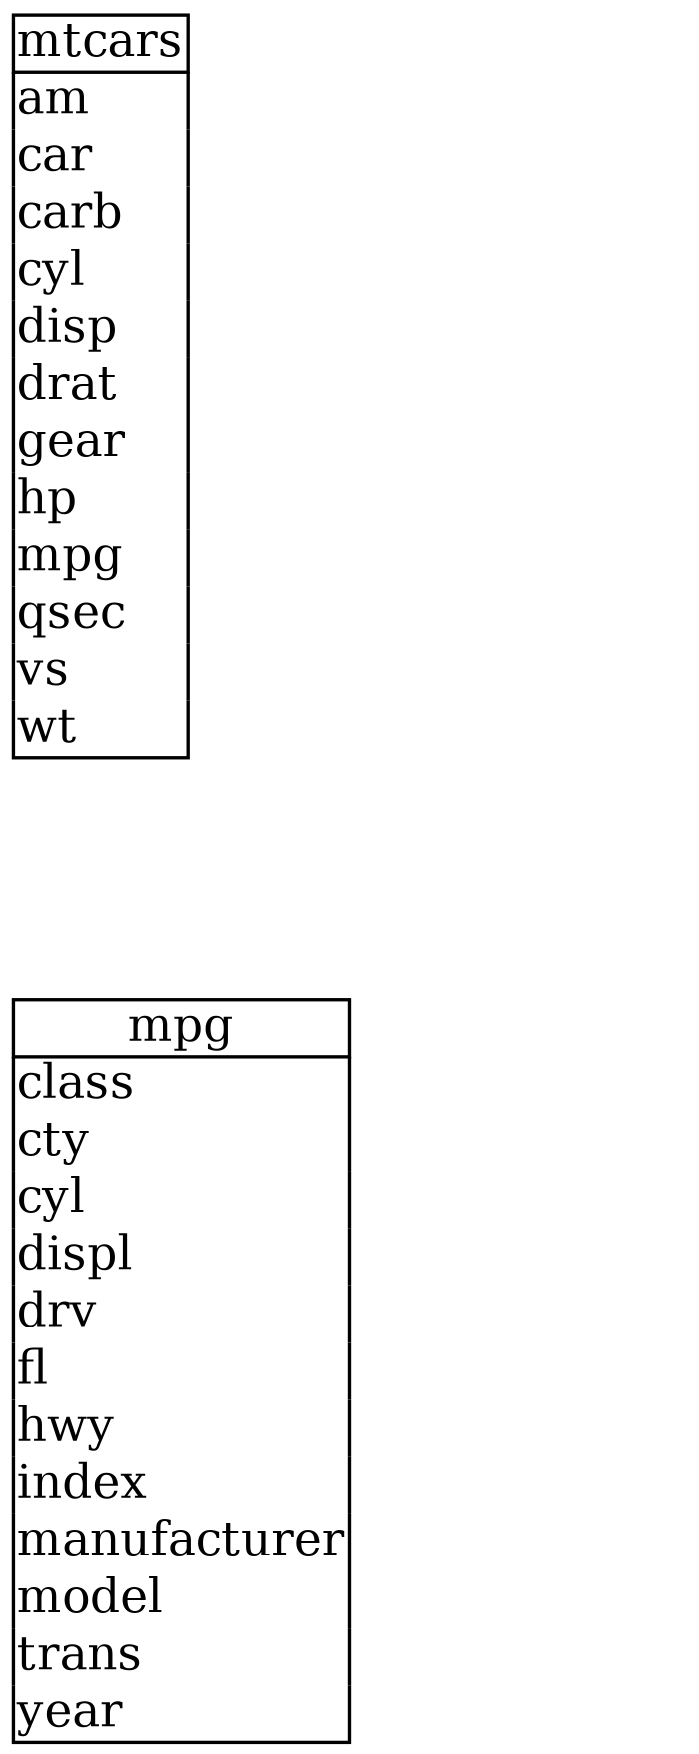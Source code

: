 digraph ERD {
graph [fontname="Arial", rankdir="LR"];
ranksep=2;
nodesep=1;
size="8.3,11.7!"


"mpg" [shape=none, margin=0, label=<
<TABLE sides="tlrb" border="0" CELLBORDER="1" CELLSPACING="0" CELLPADDING="0" width="200">
    <TR><TD>mpg</TD></TR>
    <TR><TD  height="0.15" sides="lr" align="left" port="class">class</TD></TR>
    <TR><TD  height="0.15" sides="lr" align="left" port="cty">cty</TD></TR>
    <TR><TD  height="0.15" sides="lr" align="left" port="cyl">cyl</TD></TR>
    <TR><TD  height="0.15" sides="lr" align="left" port="displ">displ</TD></TR>
    <TR><TD  height="0.15" sides="lr" align="left" port="drv">drv</TD></TR>
    <TR><TD  height="0.15" sides="lr" align="left" port="fl">fl</TD></TR>
    <TR><TD  height="0.15" sides="lr" align="left" port="hwy">hwy</TD></TR>
    <TR><TD  height="0.15" sides="lr" align="left" port="index">index</TD></TR>
    <TR><TD  height="0.15" sides="lr" align="left" port="manufacturer">manufacturer</TD></TR>
    <TR><TD  height="0.15" sides="lr" align="left" port="model">model</TD></TR>
    <TR><TD  height="0.15" sides="lr" align="left" port="trans">trans</TD></TR>
    <TR><TD  height="0.1" sides="lrb" align="left" port="year">year</TD></TR>
</TABLE>
>];

"mtcars" [shape=none, margin=0, label=<
<TABLE sides="tlrb" border="0" CELLBORDER="1" CELLSPACING="0" CELLPADDING="0" width="200">
    <TR><TD>mtcars</TD></TR>
    <TR><TD  height="0.15" sides="lr" align="left" port="am">am</TD></TR>
    <TR><TD  height="0.15" sides="lr" align="left" port="car">car</TD></TR>
    <TR><TD  height="0.15" sides="lr" align="left" port="carb">carb</TD></TR>
    <TR><TD  height="0.15" sides="lr" align="left" port="cyl">cyl</TD></TR>
    <TR><TD  height="0.15" sides="lr" align="left" port="disp">disp</TD></TR>
    <TR><TD  height="0.15" sides="lr" align="left" port="drat">drat</TD></TR>
    <TR><TD  height="0.15" sides="lr" align="left" port="gear">gear</TD></TR>
    <TR><TD  height="0.15" sides="lr" align="left" port="hp">hp</TD></TR>
    <TR><TD  height="0.15" sides="lr" align="left" port="mpg">mpg</TD></TR>
    <TR><TD  height="0.15" sides="lr" align="left" port="qsec">qsec</TD></TR>
    <TR><TD  height="0.15" sides="lr" align="left" port="vs">vs</TD></TR>
    <TR><TD  height="0.1" sides="lrb" align="left" port="wt">wt</TD></TR>
</TABLE>
>];


# Relationships
}
    